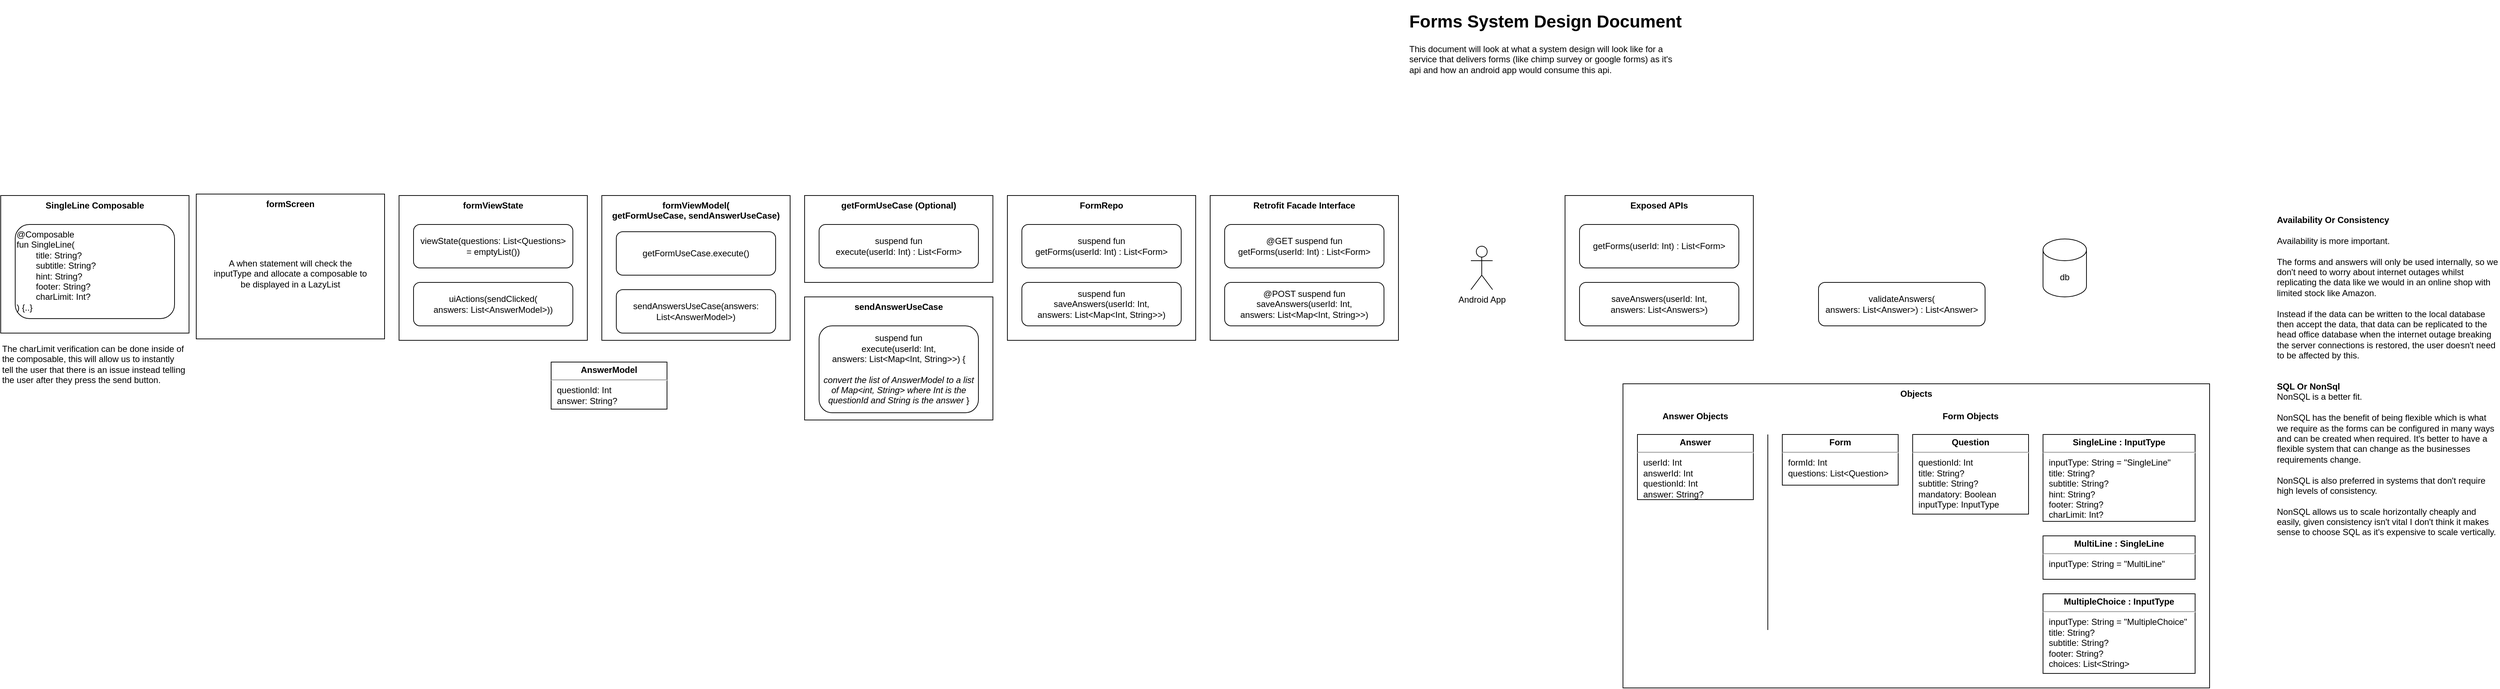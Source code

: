 <mxfile version="22.0.0" type="github">
  <diagram name="Page-1" id="Z-0yPP8kXLogtOT6OWkJ">
    <mxGraphModel dx="3399" dy="662" grid="1" gridSize="10" guides="1" tooltips="1" connect="1" arrows="1" fold="1" page="1" pageScale="1" pageWidth="827" pageHeight="1169" math="0" shadow="0">
      <root>
        <mxCell id="0" />
        <mxCell id="1" parent="0" />
        <mxCell id="r1KL7zgRgzhYR2Re5zrl-48" value="sendAnswerUseCase" style="rounded=0;whiteSpace=wrap;html=1;verticalAlign=top;fontStyle=1" vertex="1" parent="1">
          <mxGeometry x="-790" y="440" width="260" height="170" as="geometry" />
        </mxCell>
        <mxCell id="r1KL7zgRgzhYR2Re5zrl-30" value="Objects" style="rounded=0;whiteSpace=wrap;html=1;verticalAlign=top;fontStyle=1" vertex="1" parent="1">
          <mxGeometry x="340" y="560" width="810" height="420" as="geometry" />
        </mxCell>
        <mxCell id="r1KL7zgRgzhYR2Re5zrl-5" value="Exposed APIs" style="rounded=0;whiteSpace=wrap;html=1;verticalAlign=top;fontStyle=1" vertex="1" parent="1">
          <mxGeometry x="260" y="300" width="260" height="200" as="geometry" />
        </mxCell>
        <mxCell id="r1KL7zgRgzhYR2Re5zrl-1" value="&lt;h1 style=&quot;border-color: var(--border-color);&quot;&gt;Forms System Design Document&lt;/h1&gt;&lt;h1&gt;&lt;p style=&quot;border-color: var(--border-color); font-size: 12px; font-weight: 400;&quot;&gt;This document will look at what a system design will look like for a service that delivers forms (like chimp survey or google forms) as it&#39;s api and how an android app would consume this api.&lt;/p&gt;&lt;/h1&gt;" style="text;html=1;strokeColor=none;fillColor=none;spacing=5;spacingTop=-20;whiteSpace=wrap;overflow=hidden;rounded=0;" vertex="1" parent="1">
          <mxGeometry x="40" y="40" width="390" height="120" as="geometry" />
        </mxCell>
        <mxCell id="r1KL7zgRgzhYR2Re5zrl-2" value="Android App" style="shape=umlActor;verticalLabelPosition=bottom;verticalAlign=top;html=1;outlineConnect=0;" vertex="1" parent="1">
          <mxGeometry x="130" y="370" width="30" height="60" as="geometry" />
        </mxCell>
        <mxCell id="r1KL7zgRgzhYR2Re5zrl-3" value="getForms(userId: Int) : List&amp;lt;Form&amp;gt;" style="rounded=1;whiteSpace=wrap;html=1;" vertex="1" parent="1">
          <mxGeometry x="280" y="340" width="220" height="60" as="geometry" />
        </mxCell>
        <mxCell id="r1KL7zgRgzhYR2Re5zrl-4" value="saveAnswers(userId: Int, &lt;br&gt;answers: List&amp;lt;Answers&amp;gt;)" style="rounded=1;whiteSpace=wrap;html=1;" vertex="1" parent="1">
          <mxGeometry x="280" y="420" width="220" height="60" as="geometry" />
        </mxCell>
        <mxCell id="r1KL7zgRgzhYR2Re5zrl-6" value="db" style="shape=cylinder3;whiteSpace=wrap;html=1;boundedLbl=1;backgroundOutline=1;size=15;" vertex="1" parent="1">
          <mxGeometry x="920" y="360" width="60" height="80" as="geometry" />
        </mxCell>
        <mxCell id="r1KL7zgRgzhYR2Re5zrl-23" value="&lt;p style=&quot;margin: 4px 0px 0px; text-align: center;&quot;&gt;&lt;b style=&quot;&quot;&gt;Form&lt;/b&gt;&lt;/p&gt;&lt;hr&gt;&lt;p style=&quot;margin:0px;margin-left:8px;&quot;&gt;formId: Int&lt;/p&gt;&lt;p style=&quot;margin:0px;margin-left:8px;&quot;&gt;&lt;span style=&quot;background-color: initial;&quot;&gt;questions: List&amp;lt;Question&amp;gt;&lt;/span&gt;&lt;/p&gt;" style="verticalAlign=top;align=left;overflow=fill;fontSize=12;fontFamily=Helvetica;html=1;whiteSpace=wrap;" vertex="1" parent="1">
          <mxGeometry x="560" y="630" width="160" height="70" as="geometry" />
        </mxCell>
        <mxCell id="r1KL7zgRgzhYR2Re5zrl-24" value="&lt;p style=&quot;margin: 4px 0px 0px; text-align: center;&quot;&gt;&lt;b style=&quot;&quot;&gt;Question&lt;/b&gt;&lt;/p&gt;&lt;hr&gt;&lt;p style=&quot;margin:0px;margin-left:8px;&quot;&gt;questionId: Int&lt;/p&gt;&lt;p style=&quot;margin:0px;margin-left:8px;&quot;&gt;&lt;span style=&quot;background-color: initial;&quot;&gt;title: String?&lt;/span&gt;&lt;/p&gt;&lt;p style=&quot;margin:0px;margin-left:8px;&quot;&gt;subtitle: String?&lt;/p&gt;&lt;p style=&quot;margin:0px;margin-left:8px;&quot;&gt;mandatory: Boolean&lt;/p&gt;&lt;p style=&quot;margin:0px;margin-left:8px;&quot;&gt;inputType: InputType&lt;/p&gt;" style="verticalAlign=top;align=left;overflow=fill;fontSize=12;fontFamily=Helvetica;html=1;whiteSpace=wrap;" vertex="1" parent="1">
          <mxGeometry x="740" y="630" width="160" height="110" as="geometry" />
        </mxCell>
        <mxCell id="r1KL7zgRgzhYR2Re5zrl-25" value="&lt;p style=&quot;margin: 4px 0px 0px; text-align: center;&quot;&gt;&lt;b style=&quot;&quot;&gt;SingleLine : InputType&lt;/b&gt;&lt;/p&gt;&lt;hr&gt;&lt;p style=&quot;margin:0px;margin-left:8px;&quot;&gt;inputType: String = &quot;SingleLine&quot;&lt;/p&gt;&lt;p style=&quot;margin:0px;margin-left:8px;&quot;&gt;&lt;span style=&quot;background-color: initial;&quot;&gt;title: String?&lt;/span&gt;&lt;/p&gt;&lt;p style=&quot;margin:0px;margin-left:8px;&quot;&gt;subtitle: String?&lt;/p&gt;&lt;p style=&quot;margin:0px;margin-left:8px;&quot;&gt;hint: String?&lt;/p&gt;&lt;p style=&quot;margin:0px;margin-left:8px;&quot;&gt;footer: String?&lt;/p&gt;&lt;p style=&quot;margin:0px;margin-left:8px;&quot;&gt;charLimit: Int?&lt;/p&gt;" style="verticalAlign=top;align=left;overflow=fill;fontSize=12;fontFamily=Helvetica;html=1;whiteSpace=wrap;" vertex="1" parent="1">
          <mxGeometry x="920" y="630" width="210" height="120" as="geometry" />
        </mxCell>
        <mxCell id="r1KL7zgRgzhYR2Re5zrl-26" value="&lt;p style=&quot;margin: 4px 0px 0px; text-align: center;&quot;&gt;&lt;b style=&quot;&quot;&gt;MultipleChoice : InputType&lt;/b&gt;&lt;/p&gt;&lt;hr&gt;&lt;p style=&quot;margin:0px;margin-left:8px;&quot;&gt;inputType: String = &quot;MultipleChoice&quot;&lt;/p&gt;&lt;p style=&quot;margin:0px;margin-left:8px;&quot;&gt;&lt;span style=&quot;background-color: initial;&quot;&gt;title: String?&lt;/span&gt;&lt;/p&gt;&lt;p style=&quot;margin:0px;margin-left:8px;&quot;&gt;subtitle: String?&lt;/p&gt;&lt;p style=&quot;margin:0px;margin-left:8px;&quot;&gt;&lt;span style=&quot;background-color: initial;&quot;&gt;footer: String?&lt;/span&gt;&lt;br&gt;&lt;/p&gt;&lt;p style=&quot;margin:0px;margin-left:8px;&quot;&gt;choices: List&amp;lt;String&amp;gt;&lt;/p&gt;" style="verticalAlign=top;align=left;overflow=fill;fontSize=12;fontFamily=Helvetica;html=1;whiteSpace=wrap;" vertex="1" parent="1">
          <mxGeometry x="920" y="850" width="210" height="110" as="geometry" />
        </mxCell>
        <mxCell id="r1KL7zgRgzhYR2Re5zrl-27" value="&lt;p style=&quot;margin: 4px 0px 0px; text-align: center;&quot;&gt;&lt;b style=&quot;&quot;&gt;MultiLine : SingleLine&lt;/b&gt;&lt;/p&gt;&lt;hr&gt;&lt;p style=&quot;margin:0px;margin-left:8px;&quot;&gt;inputType: String = &quot;MultiLine&quot;&lt;/p&gt;" style="verticalAlign=top;align=left;overflow=fill;fontSize=12;fontFamily=Helvetica;html=1;whiteSpace=wrap;" vertex="1" parent="1">
          <mxGeometry x="920" y="770" width="210" height="60" as="geometry" />
        </mxCell>
        <mxCell id="r1KL7zgRgzhYR2Re5zrl-28" value="&lt;p style=&quot;margin: 4px 0px 0px; text-align: center;&quot;&gt;&lt;b style=&quot;&quot;&gt;Answer&lt;/b&gt;&lt;/p&gt;&lt;hr&gt;&lt;p style=&quot;margin:0px;margin-left:8px;&quot;&gt;userId: Int&lt;/p&gt;&lt;p style=&quot;margin:0px;margin-left:8px;&quot;&gt;answerId: Int&lt;/p&gt;&lt;p style=&quot;margin:0px;margin-left:8px;&quot;&gt;questionId: Int&lt;/p&gt;&lt;p style=&quot;margin:0px;margin-left:8px;&quot;&gt;&lt;span style=&quot;background-color: initial;&quot;&gt;answer: String?&lt;/span&gt;&lt;/p&gt;&lt;p style=&quot;margin:0px;margin-left:8px;&quot;&gt;&lt;br&gt;&lt;/p&gt;" style="verticalAlign=top;align=left;overflow=fill;fontSize=12;fontFamily=Helvetica;html=1;whiteSpace=wrap;" vertex="1" parent="1">
          <mxGeometry x="360" y="630" width="160" height="90" as="geometry" />
        </mxCell>
        <mxCell id="r1KL7zgRgzhYR2Re5zrl-29" value="validateAnswers(&lt;br&gt;answers: List&amp;lt;Answer&amp;gt;) : List&amp;lt;Answer&amp;gt;" style="rounded=1;whiteSpace=wrap;html=1;" vertex="1" parent="1">
          <mxGeometry x="610" y="420" width="230" height="60" as="geometry" />
        </mxCell>
        <mxCell id="r1KL7zgRgzhYR2Re5zrl-31" value="&lt;b&gt;Form Objects&lt;/b&gt;" style="text;html=1;strokeColor=none;fillColor=none;align=center;verticalAlign=middle;whiteSpace=wrap;rounded=0;" vertex="1" parent="1">
          <mxGeometry x="780" y="590" width="80" height="30" as="geometry" />
        </mxCell>
        <mxCell id="r1KL7zgRgzhYR2Re5zrl-33" value="" style="endArrow=none;html=1;rounded=0;" edge="1" parent="1">
          <mxGeometry width="50" height="50" relative="1" as="geometry">
            <mxPoint x="540" y="900" as="sourcePoint" />
            <mxPoint x="540" y="630" as="targetPoint" />
            <Array as="points">
              <mxPoint x="540" y="690" />
            </Array>
          </mxGeometry>
        </mxCell>
        <mxCell id="r1KL7zgRgzhYR2Re5zrl-34" value="&lt;b&gt;Answer Objects&lt;/b&gt;" style="text;html=1;strokeColor=none;fillColor=none;align=center;verticalAlign=middle;whiteSpace=wrap;rounded=0;" vertex="1" parent="1">
          <mxGeometry x="390" y="590" width="100" height="30" as="geometry" />
        </mxCell>
        <mxCell id="r1KL7zgRgzhYR2Re5zrl-35" value="Availability Or Consistency&lt;br&gt;&lt;br&gt;&lt;span style=&quot;font-weight: 400;&quot;&gt;Availability is more important.&lt;br&gt;&lt;br&gt;The forms and answers will only be used internally, so we don&#39;t need to worry about internet outages whilst replicating the data like we would in an online shop with limited stock like Amazon.&lt;br&gt;&lt;br&gt;Instead if the data can be written to the local database then accept the data, that data can be replicated to the head office database when the internet outage breaking the server connections is restored, the user doesn&#39;t need to be affected by this.&lt;br&gt;&lt;/span&gt;" style="text;html=1;strokeColor=none;fillColor=none;align=left;verticalAlign=top;whiteSpace=wrap;rounded=0;fontStyle=1" vertex="1" parent="1">
          <mxGeometry x="1241" y="320" width="309" height="210" as="geometry" />
        </mxCell>
        <mxCell id="r1KL7zgRgzhYR2Re5zrl-36" value="Retrofit Facade Interface" style="rounded=0;whiteSpace=wrap;html=1;verticalAlign=top;fontStyle=1" vertex="1" parent="1">
          <mxGeometry x="-230" y="300" width="260" height="200" as="geometry" />
        </mxCell>
        <mxCell id="r1KL7zgRgzhYR2Re5zrl-37" value="@GET suspend fun &lt;br&gt;getForms(userId: Int) : List&amp;lt;Form&amp;gt;" style="rounded=1;whiteSpace=wrap;html=1;" vertex="1" parent="1">
          <mxGeometry x="-210" y="340" width="220" height="60" as="geometry" />
        </mxCell>
        <mxCell id="r1KL7zgRgzhYR2Re5zrl-38" value="@POST suspend fun&lt;br&gt;saveAnswers(userId: Int, &lt;br&gt;answers: List&amp;lt;Map&amp;lt;Int, String&amp;gt;&amp;gt;)" style="rounded=1;whiteSpace=wrap;html=1;" vertex="1" parent="1">
          <mxGeometry x="-210" y="420" width="220" height="60" as="geometry" />
        </mxCell>
        <mxCell id="r1KL7zgRgzhYR2Re5zrl-39" value="SingleLine Composable" style="rounded=0;whiteSpace=wrap;html=1;verticalAlign=top;fontStyle=1" vertex="1" parent="1">
          <mxGeometry x="-1900" y="300" width="260" height="190" as="geometry" />
        </mxCell>
        <mxCell id="r1KL7zgRgzhYR2Re5zrl-40" value="@Composable&lt;br&gt;fun SingleLine(&lt;br&gt;&lt;span style=&quot;white-space: pre;&quot;&gt;&#x9;&lt;/span&gt;title: String?&lt;br&gt;&lt;span style=&quot;white-space: pre;&quot;&gt;&#x9;&lt;/span&gt;subtitle: String?&lt;br&gt;&lt;span style=&quot;white-space: pre;&quot;&gt;&#x9;&lt;/span&gt;hint: String?&lt;br&gt;&lt;span style=&quot;white-space: pre;&quot;&gt;&#x9;&lt;/span&gt;footer: String?&lt;br&gt;&lt;span style=&quot;white-space: pre;&quot;&gt;&#x9;&lt;/span&gt;charLimit: Int?&lt;br&gt;) {..}&lt;br&gt;&lt;span style=&quot;white-space: pre;&quot;&gt;&#x9;&lt;/span&gt;" style="rounded=1;whiteSpace=wrap;html=1;align=left;verticalAlign=top;" vertex="1" parent="1">
          <mxGeometry x="-1880" y="340" width="220" height="130" as="geometry" />
        </mxCell>
        <mxCell id="r1KL7zgRgzhYR2Re5zrl-41" value="The charLimit verification can be done inside of&lt;br&gt;the composable, this will allow us to instantly&lt;br&gt;tell the user that there is an issue instead telling&lt;br&gt;the user after they press the send button." style="text;html=1;align=left;verticalAlign=top;resizable=0;points=[];autosize=1;strokeColor=none;fillColor=none;" vertex="1" parent="1">
          <mxGeometry x="-1900" y="498" width="280" height="70" as="geometry" />
        </mxCell>
        <mxCell id="r1KL7zgRgzhYR2Re5zrl-42" value="FormRepo" style="rounded=0;whiteSpace=wrap;html=1;verticalAlign=top;fontStyle=1" vertex="1" parent="1">
          <mxGeometry x="-510" y="300" width="260" height="200" as="geometry" />
        </mxCell>
        <mxCell id="r1KL7zgRgzhYR2Re5zrl-43" value="suspend fun &lt;br&gt;getForms(userId: Int) : List&amp;lt;Form&amp;gt;" style="rounded=1;whiteSpace=wrap;html=1;" vertex="1" parent="1">
          <mxGeometry x="-490" y="340" width="220" height="60" as="geometry" />
        </mxCell>
        <mxCell id="r1KL7zgRgzhYR2Re5zrl-44" value="suspend fun&lt;br&gt;saveAnswers(userId: Int, &lt;br&gt;answers: List&amp;lt;Map&amp;lt;Int, String&amp;gt;&amp;gt;)" style="rounded=1;whiteSpace=wrap;html=1;" vertex="1" parent="1">
          <mxGeometry x="-490" y="420" width="220" height="60" as="geometry" />
        </mxCell>
        <mxCell id="r1KL7zgRgzhYR2Re5zrl-45" value="getFormUseCase (Optional)" style="rounded=0;whiteSpace=wrap;html=1;verticalAlign=top;fontStyle=1" vertex="1" parent="1">
          <mxGeometry x="-790" y="300" width="260" height="120" as="geometry" />
        </mxCell>
        <mxCell id="r1KL7zgRgzhYR2Re5zrl-46" value="suspend fun &lt;br&gt;execute(userId: Int) : List&amp;lt;Form&amp;gt;" style="rounded=1;whiteSpace=wrap;html=1;" vertex="1" parent="1">
          <mxGeometry x="-770" y="340" width="220" height="60" as="geometry" />
        </mxCell>
        <mxCell id="r1KL7zgRgzhYR2Re5zrl-47" value="suspend fun&lt;br&gt;execute(userId: Int, &lt;br&gt;answers: List&amp;lt;Map&amp;lt;Int, String&amp;gt;&amp;gt;) {&lt;br&gt;&lt;br&gt;&lt;i&gt;convert the list of AnswerModel to a list of Map&amp;lt;int, String&amp;gt; where Int is the questionId and String is the answer&lt;/i&gt; }" style="rounded=1;whiteSpace=wrap;html=1;" vertex="1" parent="1">
          <mxGeometry x="-770" y="480" width="220" height="120" as="geometry" />
        </mxCell>
        <mxCell id="r1KL7zgRgzhYR2Re5zrl-49" value="formViewModel(&lt;br&gt;getFormUseCase, sendAnswerUseCase)" style="rounded=0;whiteSpace=wrap;html=1;verticalAlign=top;fontStyle=1" vertex="1" parent="1">
          <mxGeometry x="-1070" y="300" width="260" height="200" as="geometry" />
        </mxCell>
        <mxCell id="r1KL7zgRgzhYR2Re5zrl-50" value="getFormUseCase.execute()" style="rounded=1;whiteSpace=wrap;html=1;" vertex="1" parent="1">
          <mxGeometry x="-1050" y="350" width="220" height="60" as="geometry" />
        </mxCell>
        <mxCell id="r1KL7zgRgzhYR2Re5zrl-51" value="sendAnswersUseCase(answers: List&amp;lt;AnswerModel&amp;gt;)" style="rounded=1;whiteSpace=wrap;html=1;" vertex="1" parent="1">
          <mxGeometry x="-1050" y="430" width="220" height="60" as="geometry" />
        </mxCell>
        <mxCell id="r1KL7zgRgzhYR2Re5zrl-52" value="formViewState" style="rounded=0;whiteSpace=wrap;html=1;verticalAlign=top;fontStyle=1" vertex="1" parent="1">
          <mxGeometry x="-1350" y="300" width="260" height="200" as="geometry" />
        </mxCell>
        <mxCell id="r1KL7zgRgzhYR2Re5zrl-53" value="viewState(questions: List&amp;lt;Questions&amp;gt; &lt;br&gt;= emptyList())" style="rounded=1;whiteSpace=wrap;html=1;" vertex="1" parent="1">
          <mxGeometry x="-1330" y="340" width="220" height="60" as="geometry" />
        </mxCell>
        <mxCell id="r1KL7zgRgzhYR2Re5zrl-54" value="uiActions(sendClicked(&lt;br&gt;answers: List&amp;lt;AnswerModel&amp;gt;))" style="rounded=1;whiteSpace=wrap;html=1;" vertex="1" parent="1">
          <mxGeometry x="-1330" y="420" width="220" height="60" as="geometry" />
        </mxCell>
        <mxCell id="r1KL7zgRgzhYR2Re5zrl-57" value="&lt;p style=&quot;margin: 4px 0px 0px; text-align: center;&quot;&gt;&lt;b style=&quot;&quot;&gt;AnswerModel&lt;/b&gt;&lt;/p&gt;&lt;hr&gt;&lt;p style=&quot;margin:0px;margin-left:8px;&quot;&gt;&lt;span style=&quot;background-color: initial;&quot;&gt;questionId: Int&lt;/span&gt;&lt;br&gt;&lt;/p&gt;&lt;p style=&quot;margin:0px;margin-left:8px;&quot;&gt;&lt;span style=&quot;background-color: initial;&quot;&gt;answer: String?&lt;/span&gt;&lt;/p&gt;&lt;p style=&quot;margin:0px;margin-left:8px;&quot;&gt;&lt;br&gt;&lt;/p&gt;" style="verticalAlign=top;align=left;overflow=fill;fontSize=12;fontFamily=Helvetica;html=1;whiteSpace=wrap;" vertex="1" parent="1">
          <mxGeometry x="-1140" y="530" width="160" height="65" as="geometry" />
        </mxCell>
        <mxCell id="r1KL7zgRgzhYR2Re5zrl-58" value="formScreen" style="rounded=0;whiteSpace=wrap;html=1;verticalAlign=top;fontStyle=1" vertex="1" parent="1">
          <mxGeometry x="-1630" y="298" width="260" height="200" as="geometry" />
        </mxCell>
        <mxCell id="r1KL7zgRgzhYR2Re5zrl-60" value="A when statement will check the inputType and allocate a composable to be displayed in a LazyList" style="text;html=1;strokeColor=none;fillColor=none;align=center;verticalAlign=middle;whiteSpace=wrap;rounded=0;" vertex="1" parent="1">
          <mxGeometry x="-1610" y="345" width="220" height="125" as="geometry" />
        </mxCell>
        <mxCell id="r1KL7zgRgzhYR2Re5zrl-61" value="SQL Or NonSql&lt;br&gt;&lt;span style=&quot;font-weight: 400;&quot;&gt;NonSQL is a better fit.&lt;br&gt;&lt;br&gt;NonSQL has the benefit of being flexible which is what we require as the forms can be configured in many ways and can be created when required. It&#39;s better to have a flexible system that can change as the businesses requirements change.&lt;br&gt;&lt;br&gt;NonSQL is also preferred in systems that don&#39;t require high levels of consistency.&lt;br&gt;&lt;br&gt;NonSQL allows us to scale horizontally cheaply and easily, given consistency isn&#39;t vital I don&#39;t think it makes sense to choose SQL as it&#39;s expensive to scale vertically.&lt;br&gt;&lt;/span&gt;" style="text;html=1;strokeColor=none;fillColor=none;align=left;verticalAlign=top;whiteSpace=wrap;rounded=0;fontStyle=1" vertex="1" parent="1">
          <mxGeometry x="1241" y="550" width="309" height="220" as="geometry" />
        </mxCell>
      </root>
    </mxGraphModel>
  </diagram>
</mxfile>
